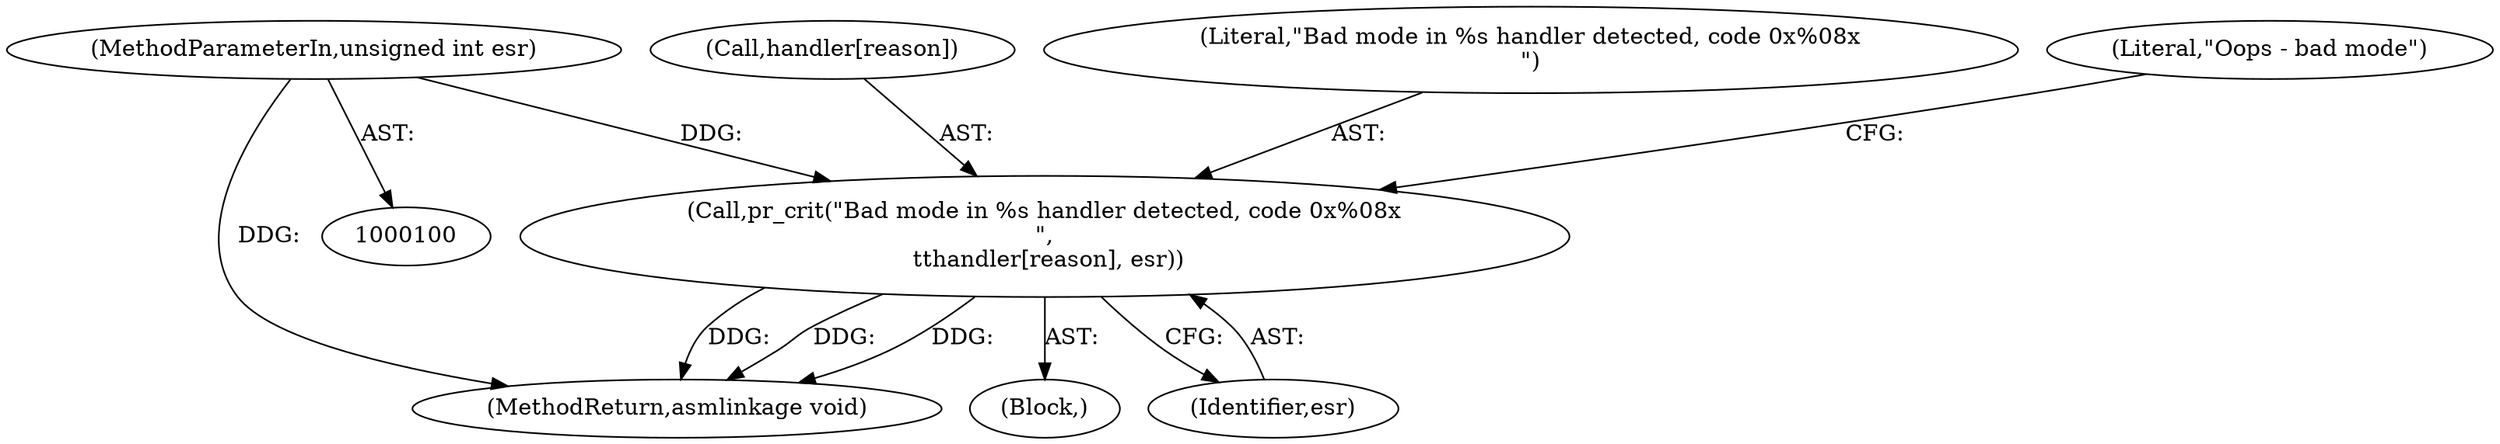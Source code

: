 digraph "0_linux_9955ac47f4ba1c95ecb6092aeaefb40a22e99268@array" {
"1000106" [label="(Call,pr_crit(\"Bad mode in %s handler detected, code 0x%08x\n\",\n \t\thandler[reason], esr))"];
"1000103" [label="(MethodParameterIn,unsigned int esr)"];
"1000119" [label="(MethodReturn,asmlinkage void)"];
"1000108" [label="(Call,handler[reason])"];
"1000104" [label="(Block,)"];
"1000103" [label="(MethodParameterIn,unsigned int esr)"];
"1000107" [label="(Literal,\"Bad mode in %s handler detected, code 0x%08x\n\")"];
"1000111" [label="(Identifier,esr)"];
"1000106" [label="(Call,pr_crit(\"Bad mode in %s handler detected, code 0x%08x\n\",\n \t\thandler[reason], esr))"];
"1000113" [label="(Literal,\"Oops - bad mode\")"];
"1000106" -> "1000104"  [label="AST: "];
"1000106" -> "1000111"  [label="CFG: "];
"1000107" -> "1000106"  [label="AST: "];
"1000108" -> "1000106"  [label="AST: "];
"1000111" -> "1000106"  [label="AST: "];
"1000113" -> "1000106"  [label="CFG: "];
"1000106" -> "1000119"  [label="DDG: "];
"1000106" -> "1000119"  [label="DDG: "];
"1000106" -> "1000119"  [label="DDG: "];
"1000103" -> "1000106"  [label="DDG: "];
"1000103" -> "1000100"  [label="AST: "];
"1000103" -> "1000119"  [label="DDG: "];
}
